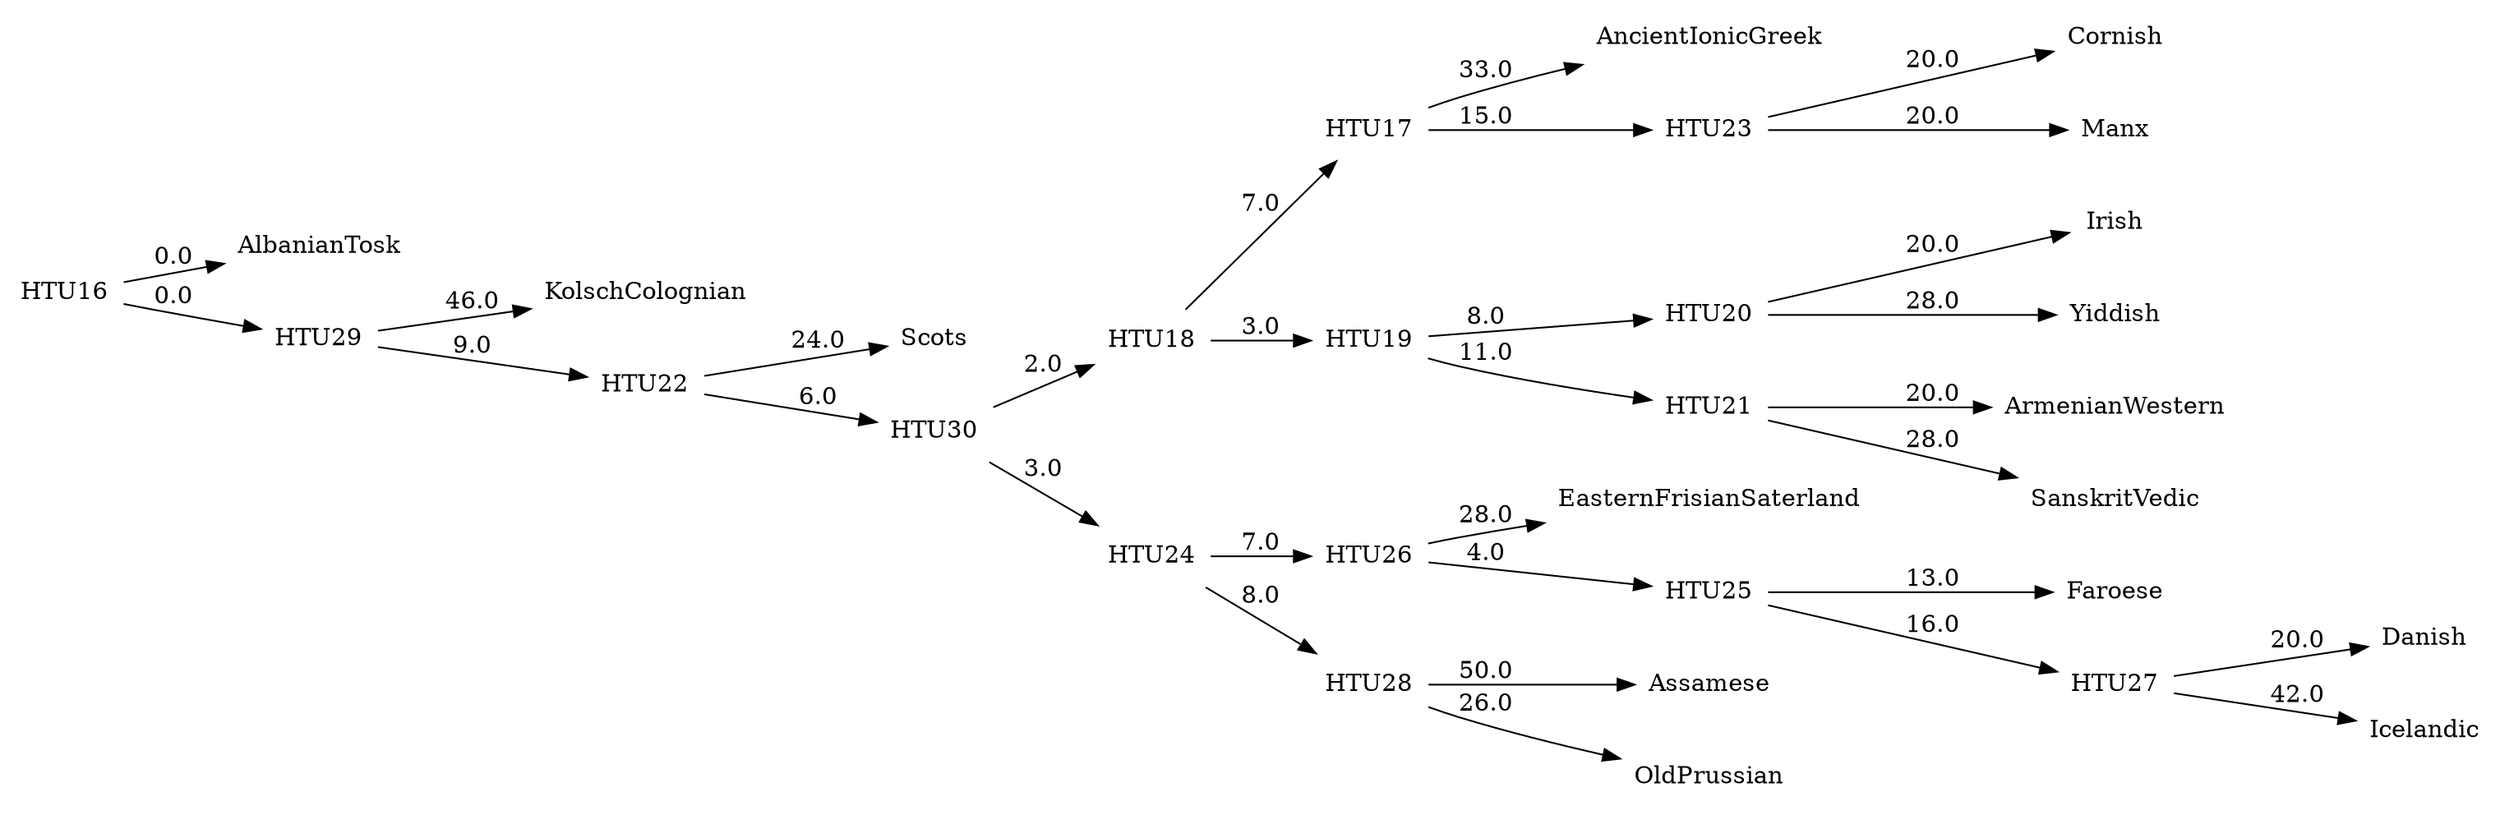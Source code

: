 digraph G {
	rankdir = LR;	edge [colorscheme=spectral11];	node [shape = none];

    0 [label=AlbanianTosk];
    1 [label=AncientIonicGreek];
    2 [label=ArmenianWestern];
    3 [label=Assamese];
    4 [label=Cornish];
    5 [label=Danish];
    6 [label=EasternFrisianSaterland];
    7 [label=Faroese];
    8 [label=Icelandic];
    9 [label=Irish];
    10 [label=KolschColognian];
    11 [label=Manx];
    12 [label=OldPrussian];
    13 [label=SanskritVedic];
    14 [label=Scots];
    15 [label=Yiddish];
    16 [label=HTU16];
    17 [label=HTU17];
    18 [label=HTU18];
    19 [label=HTU19];
    20 [label=HTU20];
    21 [label=HTU21];
    22 [label=HTU22];
    23 [label=HTU23];
    24 [label=HTU24];
    25 [label=HTU25];
    26 [label=HTU26];
    27 [label=HTU27];
    28 [label=HTU28];
    29 [label=HTU29];
    30 [label=HTU30];
    16 -> 0 [label=0.0];
    16 -> 29 [label=0.0];
    17 -> 1 [label=33.0];
    17 -> 23 [label=15.0];
    18 -> 17 [label=7.0];
    18 -> 19 [label=3.0];
    19 -> 20 [label=8.0];
    19 -> 21 [label=11.0];
    20 -> 9 [label=20.0];
    20 -> 15 [label=28.0];
    21 -> 2 [label=20.0];
    21 -> 13 [label=28.0];
    22 -> 14 [label=24.0];
    22 -> 30 [label=6.0];
    23 -> 4 [label=20.0];
    23 -> 11 [label=20.0];
    24 -> 26 [label=7.0];
    24 -> 28 [label=8.0];
    25 -> 7 [label=13.0];
    25 -> 27 [label=16.0];
    26 -> 6 [label=28.0];
    26 -> 25 [label=4.0];
    27 -> 5 [label=20.0];
    27 -> 8 [label=42.0];
    28 -> 3 [label=50.0];
    28 -> 12 [label=26.0];
    29 -> 10 [label=46.0];
    29 -> 22 [label=9.0];
    30 -> 18 [label=2.0];
    30 -> 24 [label=3.0];
}
//750.0
digraph G {
	rankdir = LR;	edge [colorscheme=spectral11];	node [shape = none];

    0 [label=AlbanianTosk];
    1 [label=AncientIonicGreek];
    2 [label=ArmenianWestern];
    3 [label=Assamese];
    4 [label=Cornish];
    5 [label=Danish];
    6 [label=EasternFrisianSaterland];
    7 [label=Faroese];
    8 [label=Icelandic];
    9 [label=Irish];
    10 [label=KolschColognian];
    11 [label=Manx];
    12 [label=OldPrussian];
    13 [label=SanskritVedic];
    14 [label=Scots];
    15 [label=Yiddish];
    16 [label=HTU16];
    17 [label=HTU17];
    18 [label=HTU18];
    19 [label=HTU19];
    20 [label=HTU20];
    21 [label=HTU21];
    22 [label=HTU22];
    23 [label=HTU23];
    24 [label=HTU24];
    25 [label=HTU25];
    26 [label=HTU26];
    27 [label=HTU27];
    28 [label=HTU28];
    29 [label=HTU29];
    30 [label=HTU30];
    16 -> 0 [label=0.0];
    16 -> 29 [label=0.0];
    17 -> 1 [label=32.0];
    17 -> 24 [label=9.0];
    18 -> 17 [label=10.0];
    18 -> 19 [label=3.0];
    19 -> 21 [label=8.0];
    19 -> 22 [label=13.0];
    20 -> 9 [label=23.0];
    20 -> 15 [label=31.0];
    21 -> 6 [label=23.0];
    21 -> 20 [label=8.0];
    22 -> 2 [label=20.0];
    22 -> 13 [label=30.0];
    23 -> 14 [label=21.0];
    23 -> 30 [label=3.0];
    24 -> 4 [label=19.0];
    24 -> 11 [label=19.0];
    25 -> 26 [label=6.0];
    25 -> 28 [label=6.0];
    26 -> 7 [label=18.0];
    26 -> 27 [label=15.0];
    27 -> 5 [label=21.0];
    27 -> 8 [label=48.0];
    28 -> 3 [label=51.0];
    28 -> 12 [label=25.0];
    29 -> 10 [label=49.0];
    29 -> 23 [label=10.0];
    30 -> 18 [label=3.0];
    30 -> 25 [label=5.0];
}
//744.0
digraph G {
	rankdir = LR;	edge [colorscheme=spectral11];	node [shape = none];

    0 [label=AlbanianTosk];
    1 [label=AncientIonicGreek];
    2 [label=ArmenianWestern];
    3 [label=Assamese];
    4 [label=Cornish];
    5 [label=Danish];
    6 [label=EasternFrisianSaterland];
    7 [label=Faroese];
    8 [label=Icelandic];
    9 [label=Irish];
    10 [label=KolschColognian];
    11 [label=Manx];
    12 [label=OldPrussian];
    13 [label=SanskritVedic];
    14 [label=Scots];
    15 [label=Yiddish];
    16 [label=HTU16];
    17 [label=HTU17];
    18 [label=HTU18];
    19 [label=HTU19];
    20 [label=HTU20];
    21 [label=HTU21];
    22 [label=HTU22];
    23 [label=HTU23];
    24 [label=HTU24];
    25 [label=HTU25];
    26 [label=HTU26];
    27 [label=HTU27];
    28 [label=HTU28];
    29 [label=HTU29];
    30 [label=HTU30];
    16 -> 0 [label=0.0];
    16 -> 29 [label=0.0];
    17 -> 1 [label=29.0];
    17 -> 25 [label=11.0];
    18 -> 17 [label=9.0];
    18 -> 19 [label=0.0];
    19 -> 21 [label=6.0];
    19 -> 22 [label=7.0];
    20 -> 9 [label=24.0];
    20 -> 15 [label=33.0];
    21 -> 6 [label=26.0];
    21 -> 20 [label=6.0];
    22 -> 7 [label=16.0];
    22 -> 23 [label=12.0];
    23 -> 2 [label=16.0];
    23 -> 13 [label=30.0];
    24 -> 14 [label=19.0];
    24 -> 30 [label=3.0];
    25 -> 4 [label=19.0];
    25 -> 11 [label=21.0];
    26 -> 27 [label=13.0];
    26 -> 28 [label=2.0];
    27 -> 5 [label=19.0];
    27 -> 8 [label=49.0];
    28 -> 3 [label=47.0];
    28 -> 12 [label=22.0];
    29 -> 10 [label=50.0];
    29 -> 24 [label=10.0];
    30 -> 18 [label=3.0];
    30 -> 26 [label=8.0];
}
//742.0
digraph G {
	rankdir = LR;	edge [colorscheme=spectral11];	node [shape = none];

    0 [label=AlbanianTosk];
    1 [label=AncientIonicGreek];
    2 [label=ArmenianWestern];
    3 [label=Assamese];
    4 [label=Cornish];
    5 [label=Danish];
    6 [label=EasternFrisianSaterland];
    7 [label=Faroese];
    8 [label=Icelandic];
    9 [label=Irish];
    10 [label=KolschColognian];
    11 [label=Manx];
    12 [label=OldPrussian];
    13 [label=SanskritVedic];
    14 [label=Scots];
    15 [label=Yiddish];
    16 [label=HTU16];
    17 [label=HTU17];
    18 [label=HTU18];
    19 [label=HTU19];
    20 [label=HTU20];
    21 [label=HTU21];
    22 [label=HTU22];
    23 [label=HTU23];
    24 [label=HTU24];
    25 [label=HTU25];
    26 [label=HTU26];
    27 [label=HTU27];
    28 [label=HTU28];
    29 [label=HTU29];
    30 [label=HTU30];
    16 -> 0 [label=0.0];
    16 -> 29 [label=0.0];
    17 -> 1 [label=34.0];
    17 -> 24 [label=10.0];
    18 -> 17 [label=9.0];
    18 -> 19 [label=4.0];
    19 -> 20 [label=8.0];
    19 -> 21 [label=11.0];
    20 -> 9 [label=22.0];
    20 -> 15 [label=30.0];
    21 -> 2 [label=21.0];
    21 -> 23 [label=14.0];
    22 -> 14 [label=21.0];
    22 -> 30 [label=6.0];
    23 -> 3 [label=20.0];
    23 -> 13 [label=13.0];
    24 -> 4 [label=20.0];
    24 -> 11 [label=21.0];
    25 -> 12 [label=35.0];
    25 -> 27 [label=2.0];
    26 -> 7 [label=18.0];
    26 -> 28 [label=16.0];
    27 -> 6 [label=39.0];
    27 -> 26 [label=4.0];
    28 -> 5 [label=20.0];
    28 -> 8 [label=45.0];
    29 -> 10 [label=48.0];
    29 -> 22 [label=8.0];
    30 -> 18 [label=2.0];
    30 -> 25 [label=5.0];
}
//724.0
digraph G {
	rankdir = LR;	edge [colorscheme=spectral11];	node [shape = none];

    0 [label=AlbanianTosk];
    1 [label=AncientIonicGreek];
    2 [label=ArmenianWestern];
    3 [label=Assamese];
    4 [label=Cornish];
    5 [label=Danish];
    6 [label=EasternFrisianSaterland];
    7 [label=Faroese];
    8 [label=Icelandic];
    9 [label=Irish];
    10 [label=KolschColognian];
    11 [label=Manx];
    12 [label=OldPrussian];
    13 [label=SanskritVedic];
    14 [label=Scots];
    15 [label=Yiddish];
    16 [label=HTU16];
    17 [label=HTU17];
    18 [label=HTU18];
    19 [label=HTU19];
    20 [label=HTU20];
    21 [label=HTU21];
    22 [label=HTU22];
    23 [label=HTU23];
    24 [label=HTU24];
    25 [label=HTU25];
    26 [label=HTU26];
    27 [label=HTU27];
    28 [label=HTU28];
    29 [label=HTU29];
    30 [label=HTU30];
    16 -> 0 [label=0.0];
    16 -> 29 [label=0.0];
    17 -> 1 [label=34.0];
    17 -> 24 [label=10.0];
    18 -> 17 [label=9.0];
    18 -> 19 [label=4.0];
    19 -> 20 [label=8.0];
    19 -> 21 [label=11.0];
    20 -> 9 [label=22.0];
    20 -> 15 [label=30.0];
    21 -> 2 [label=21.0];
    21 -> 23 [label=14.0];
    22 -> 14 [label=21.0];
    22 -> 30 [label=6.0];
    23 -> 3 [label=20.0];
    23 -> 13 [label=13.0];
    24 -> 4 [label=20.0];
    24 -> 11 [label=21.0];
    25 -> 12 [label=35.0];
    25 -> 27 [label=2.0];
    26 -> 7 [label=18.0];
    26 -> 28 [label=16.0];
    27 -> 6 [label=39.0];
    27 -> 26 [label=4.0];
    28 -> 5 [label=20.0];
    28 -> 8 [label=45.0];
    29 -> 10 [label=48.0];
    29 -> 22 [label=8.0];
    30 -> 18 [label=2.0];
    30 -> 25 [label=5.0];
}
//724.0
digraph G {
	rankdir = LR;	edge [colorscheme=spectral11];	node [shape = none];

    0 [label=AlbanianTosk];
    1 [label=AncientIonicGreek];
    2 [label=ArmenianWestern];
    3 [label=Assamese];
    4 [label=Cornish];
    5 [label=Danish];
    6 [label=EasternFrisianSaterland];
    7 [label=Faroese];
    8 [label=Icelandic];
    9 [label=Irish];
    10 [label=KolschColognian];
    11 [label=Manx];
    12 [label=OldPrussian];
    13 [label=SanskritVedic];
    14 [label=Scots];
    15 [label=Yiddish];
    16 [label=HTU16];
    17 [label=HTU17];
    18 [label=HTU18];
    19 [label=HTU19];
    20 [label=HTU20];
    21 [label=HTU21];
    22 [label=HTU22];
    23 [label=HTU23];
    24 [label=HTU24];
    25 [label=HTU25];
    26 [label=HTU26];
    27 [label=HTU27];
    28 [label=HTU28];
    29 [label=HTU29];
    30 [label=HTU30];
    16 -> 0 [label=0.0];
    16 -> 29 [label=0.0];
    17 -> 1 [label=32.0];
    17 -> 25 [label=12.0];
    18 -> 17 [label=5.0];
    18 -> 19 [label=1.0];
    19 -> 20 [label=8.0];
    19 -> 21 [label=5.0];
    20 -> 9 [label=24.0];
    20 -> 15 [label=29.0];
    21 -> 7 [label=19.0];
    21 -> 22 [label=11.0];
    22 -> 2 [label=18.0];
    22 -> 24 [label=29.0];
    23 -> 14 [label=21.0];
    23 -> 30 [label=4.0];
    24 -> 3 [label=18.0];
    24 -> 13 [label=13.0];
    25 -> 4 [label=18.0];
    25 -> 11 [label=21.0];
    26 -> 12 [label=29.0];
    26 -> 27 [label=6.0];
    27 -> 6 [label=24.0];
    27 -> 28 [label=10.0];
    28 -> 5 [label=18.0];
    28 -> 8 [label=53.0];
    29 -> 10 [label=47.0];
    29 -> 23 [label=9.0];
    30 -> 18 [label=5.0];
    30 -> 26 [label=4.0];
}
//719.0
digraph G {
	rankdir = LR;	edge [colorscheme=spectral11];	node [shape = none];

    0 [label=AlbanianTosk];
    1 [label=AncientIonicGreek];
    2 [label=ArmenianWestern];
    3 [label=Assamese];
    4 [label=Cornish];
    5 [label=Danish];
    6 [label=EasternFrisianSaterland];
    7 [label=Faroese];
    8 [label=Icelandic];
    9 [label=Irish];
    10 [label=KolschColognian];
    11 [label=Manx];
    12 [label=OldPrussian];
    13 [label=SanskritVedic];
    14 [label=Scots];
    15 [label=Yiddish];
    16 [label=HTU16];
    17 [label=HTU17];
    18 [label=HTU18];
    19 [label=HTU19];
    20 [label=HTU20];
    21 [label=HTU21];
    22 [label=HTU22];
    23 [label=HTU23];
    24 [label=HTU24];
    25 [label=HTU25];
    26 [label=HTU26];
    27 [label=HTU27];
    28 [label=HTU28];
    29 [label=HTU29];
    30 [label=HTU30];
    16 -> 0 [label=0.0];
    16 -> 29 [label=0.0];
    17 -> 1 [label=32.0];
    17 -> 25 [label=12.0];
    18 -> 17 [label=5.0];
    18 -> 19 [label=1.0];
    19 -> 20 [label=8.0];
    19 -> 21 [label=5.0];
    20 -> 9 [label=24.0];
    20 -> 15 [label=29.0];
    21 -> 7 [label=19.0];
    21 -> 22 [label=11.0];
    22 -> 2 [label=18.0];
    22 -> 24 [label=29.0];
    23 -> 14 [label=21.0];
    23 -> 30 [label=4.0];
    24 -> 3 [label=18.0];
    24 -> 13 [label=13.0];
    25 -> 4 [label=18.0];
    25 -> 11 [label=21.0];
    26 -> 12 [label=29.0];
    26 -> 27 [label=6.0];
    27 -> 6 [label=24.0];
    27 -> 28 [label=10.0];
    28 -> 5 [label=18.0];
    28 -> 8 [label=53.0];
    29 -> 10 [label=47.0];
    29 -> 23 [label=9.0];
    30 -> 18 [label=5.0];
    30 -> 26 [label=4.0];
}
//719.0
digraph G {
	rankdir = LR;	edge [colorscheme=spectral11];	node [shape = none];

    0 [label=AlbanianTosk];
    1 [label=AncientIonicGreek];
    2 [label=ArmenianWestern];
    3 [label=Assamese];
    4 [label=Cornish];
    5 [label=Danish];
    6 [label=EasternFrisianSaterland];
    7 [label=Faroese];
    8 [label=Icelandic];
    9 [label=Irish];
    10 [label=KolschColognian];
    11 [label=Manx];
    12 [label=OldPrussian];
    13 [label=SanskritVedic];
    14 [label=Scots];
    15 [label=Yiddish];
    16 [label=HTU16];
    17 [label=HTU17];
    18 [label=HTU18];
    19 [label=HTU19];
    20 [label=HTU20];
    21 [label=HTU21];
    22 [label=HTU22];
    23 [label=HTU23];
    24 [label=HTU24];
    25 [label=HTU25];
    26 [label=HTU26];
    27 [label=HTU27];
    28 [label=HTU28];
    29 [label=HTU29];
    30 [label=HTU30];
    16 -> 0 [label=0.0];
    16 -> 29 [label=0.0];
    17 -> 1 [label=31.0];
    17 -> 25 [label=8.0];
    18 -> 17 [label=8.0];
    18 -> 19 [label=5.0];
    19 -> 21 [label=6.0];
    19 -> 22 [label=14.0];
    20 -> 9 [label=23.0];
    20 -> 15 [label=33.0];
    21 -> 6 [label=24.0];
    21 -> 20 [label=8.0];
    22 -> 2 [label=20.0];
    22 -> 24 [label=17.0];
    23 -> 14 [label=36.0];
    23 -> 30 [label=3.0];
    24 -> 3 [label=20.0];
    24 -> 13 [label=13.0];
    25 -> 4 [label=18.0];
    25 -> 11 [label=20.0];
    26 -> 12 [label=31.0];
    26 -> 27 [label=5.0];
    27 -> 7 [label=20.0];
    27 -> 28 [label=12.0];
    28 -> 5 [label=22.0];
    28 -> 8 [label=50.0];
    29 -> 10 [label=47.0];
    29 -> 23 [label=8.0];
    30 -> 18 [label=2.0];
    30 -> 26 [label=8.0];
}
//719.0
digraph G {
	rankdir = LR;	edge [colorscheme=spectral11];	node [shape = none];

    0 [label=AlbanianTosk];
    1 [label=AncientIonicGreek];
    2 [label=ArmenianWestern];
    3 [label=Assamese];
    4 [label=Cornish];
    5 [label=Danish];
    6 [label=EasternFrisianSaterland];
    7 [label=Faroese];
    8 [label=Icelandic];
    9 [label=Irish];
    10 [label=KolschColognian];
    11 [label=Manx];
    12 [label=OldPrussian];
    13 [label=SanskritVedic];
    14 [label=Scots];
    15 [label=Yiddish];
    16 [label=HTU16];
    17 [label=HTU17];
    18 [label=HTU18];
    19 [label=HTU19];
    20 [label=HTU20];
    21 [label=HTU21];
    22 [label=HTU22];
    23 [label=HTU23];
    24 [label=HTU24];
    25 [label=HTU25];
    26 [label=HTU26];
    27 [label=HTU27];
    28 [label=HTU28];
    29 [label=HTU29];
    30 [label=HTU30];
    16 -> 0 [label=0.0];
    16 -> 29 [label=0.0];
    17 -> 1 [label=32.0];
    17 -> 25 [label=12.0];
    18 -> 17 [label=5.0];
    18 -> 19 [label=1.0];
    19 -> 20 [label=8.0];
    19 -> 21 [label=5.0];
    20 -> 9 [label=24.0];
    20 -> 15 [label=29.0];
    21 -> 7 [label=19.0];
    21 -> 22 [label=11.0];
    22 -> 2 [label=18.0];
    22 -> 24 [label=29.0];
    23 -> 14 [label=21.0];
    23 -> 30 [label=4.0];
    24 -> 3 [label=18.0];
    24 -> 13 [label=13.0];
    25 -> 4 [label=18.0];
    25 -> 11 [label=21.0];
    26 -> 12 [label=29.0];
    26 -> 27 [label=6.0];
    27 -> 6 [label=24.0];
    27 -> 28 [label=10.0];
    28 -> 5 [label=18.0];
    28 -> 8 [label=53.0];
    29 -> 10 [label=47.0];
    29 -> 23 [label=9.0];
    30 -> 18 [label=5.0];
    30 -> 26 [label=4.0];
}
//719.0
digraph G {
	rankdir = LR;	edge [colorscheme=spectral11];	node [shape = none];

    0 [label=AlbanianTosk];
    1 [label=AncientIonicGreek];
    2 [label=ArmenianWestern];
    3 [label=Assamese];
    4 [label=Cornish];
    5 [label=Danish];
    6 [label=EasternFrisianSaterland];
    7 [label=Faroese];
    8 [label=Icelandic];
    9 [label=Irish];
    10 [label=KolschColognian];
    11 [label=Manx];
    12 [label=OldPrussian];
    13 [label=SanskritVedic];
    14 [label=Scots];
    15 [label=Yiddish];
    16 [label=HTU16];
    17 [label=HTU17];
    18 [label=HTU18];
    19 [label=HTU19];
    20 [label=HTU20];
    21 [label=HTU21];
    22 [label=HTU22];
    23 [label=HTU23];
    24 [label=HTU24];
    25 [label=HTU25];
    26 [label=HTU26];
    27 [label=HTU27];
    28 [label=HTU28];
    29 [label=HTU29];
    30 [label=HTU30];
    16 -> 0 [label=0.0];
    16 -> 29 [label=0.0];
    17 -> 1 [label=31.0];
    17 -> 25 [label=8.0];
    18 -> 17 [label=8.0];
    18 -> 19 [label=5.0];
    19 -> 21 [label=6.0];
    19 -> 22 [label=14.0];
    20 -> 9 [label=23.0];
    20 -> 15 [label=33.0];
    21 -> 6 [label=24.0];
    21 -> 20 [label=8.0];
    22 -> 2 [label=20.0];
    22 -> 24 [label=17.0];
    23 -> 14 [label=36.0];
    23 -> 30 [label=3.0];
    24 -> 3 [label=20.0];
    24 -> 13 [label=13.0];
    25 -> 4 [label=18.0];
    25 -> 11 [label=20.0];
    26 -> 12 [label=31.0];
    26 -> 27 [label=5.0];
    27 -> 7 [label=20.0];
    27 -> 28 [label=12.0];
    28 -> 5 [label=22.0];
    28 -> 8 [label=50.0];
    29 -> 10 [label=47.0];
    29 -> 23 [label=8.0];
    30 -> 18 [label=2.0];
    30 -> 26 [label=8.0];
}
//719.0
digraph G {
	rankdir = LR;	edge [colorscheme=spectral11];	node [shape = none];

    0 [label=AlbanianTosk];
    1 [label=AncientIonicGreek];
    2 [label=ArmenianWestern];
    3 [label=Assamese];
    4 [label=Cornish];
    5 [label=Danish];
    6 [label=EasternFrisianSaterland];
    7 [label=Faroese];
    8 [label=Icelandic];
    9 [label=Irish];
    10 [label=KolschColognian];
    11 [label=Manx];
    12 [label=OldPrussian];
    13 [label=SanskritVedic];
    14 [label=Scots];
    15 [label=Yiddish];
    16 [label=HTU16];
    17 [label=HTU17];
    18 [label=HTU18];
    19 [label=HTU19];
    20 [label=HTU20];
    21 [label=HTU21];
    22 [label=HTU22];
    23 [label=HTU23];
    24 [label=HTU24];
    25 [label=HTU25];
    26 [label=HTU26];
    27 [label=HTU27];
    28 [label=HTU28];
    29 [label=HTU29];
    30 [label=HTU30];
    31 [label=HTU31];
    32 [label=HTU32];
    33 [label=HTU33];
    34 [label=HTU34];
    35 [label=HTU35];
    36 [label=HTU36];
    16 -> 0 [label=0.0];
    16 -> 35 [label=0.0];
    17 -> 1 [label=29.0];
    17 -> 26 [label=13.0];
    18 -> 17 [label=5.0];
    18 -> 19 [label=2.0];
    19 -> 21 [label=5.0];
    19 -> 22 [label=6.0];
    20 -> 9 [label=25.0];
    20 -> 15 [label=31.0];
    21 -> 20 [label=5.0];
    21 -> 33 [label=0.0];
    22 -> 23 [label=11.0];
    22 -> 34 [label=0.0];
    23 -> 2 [label=16.0];
    23 -> 25 [label=16.0];
    24 -> 14 [label=41.0];
    24 -> 36 [label=3.0];
    25 -> 13 [label=13.0];
    25 -> 32 [label=0.0];
    26 -> 4 [label=18.0];
    26 -> 11 [label=21.0];
    27 -> 29 [label=3.0];
    27 -> 31 [label=0.0];
    28 -> 30 [label=12.0];
    28 -> 34 [label=0.0];
    29 -> 28 [label=0.0];
    29 -> 33 [label=0.0];
    30 -> 5 [label=14.0];
    30 -> 8 [label=50.0];
    31 -> 12 [label=20.0];
    31 -> 32 [label=0.0];
    32 -> 3 [label=21.0];
    33 -> 6 [label=28.0];
    34 -> 7 [label=15.0];
    35 -> 10 [label=49.0];
    35 -> 24 [label=5.0];
    36 -> 18 [label=6.0];
    36 -> 27 [label=8.0];
}
//714.0
